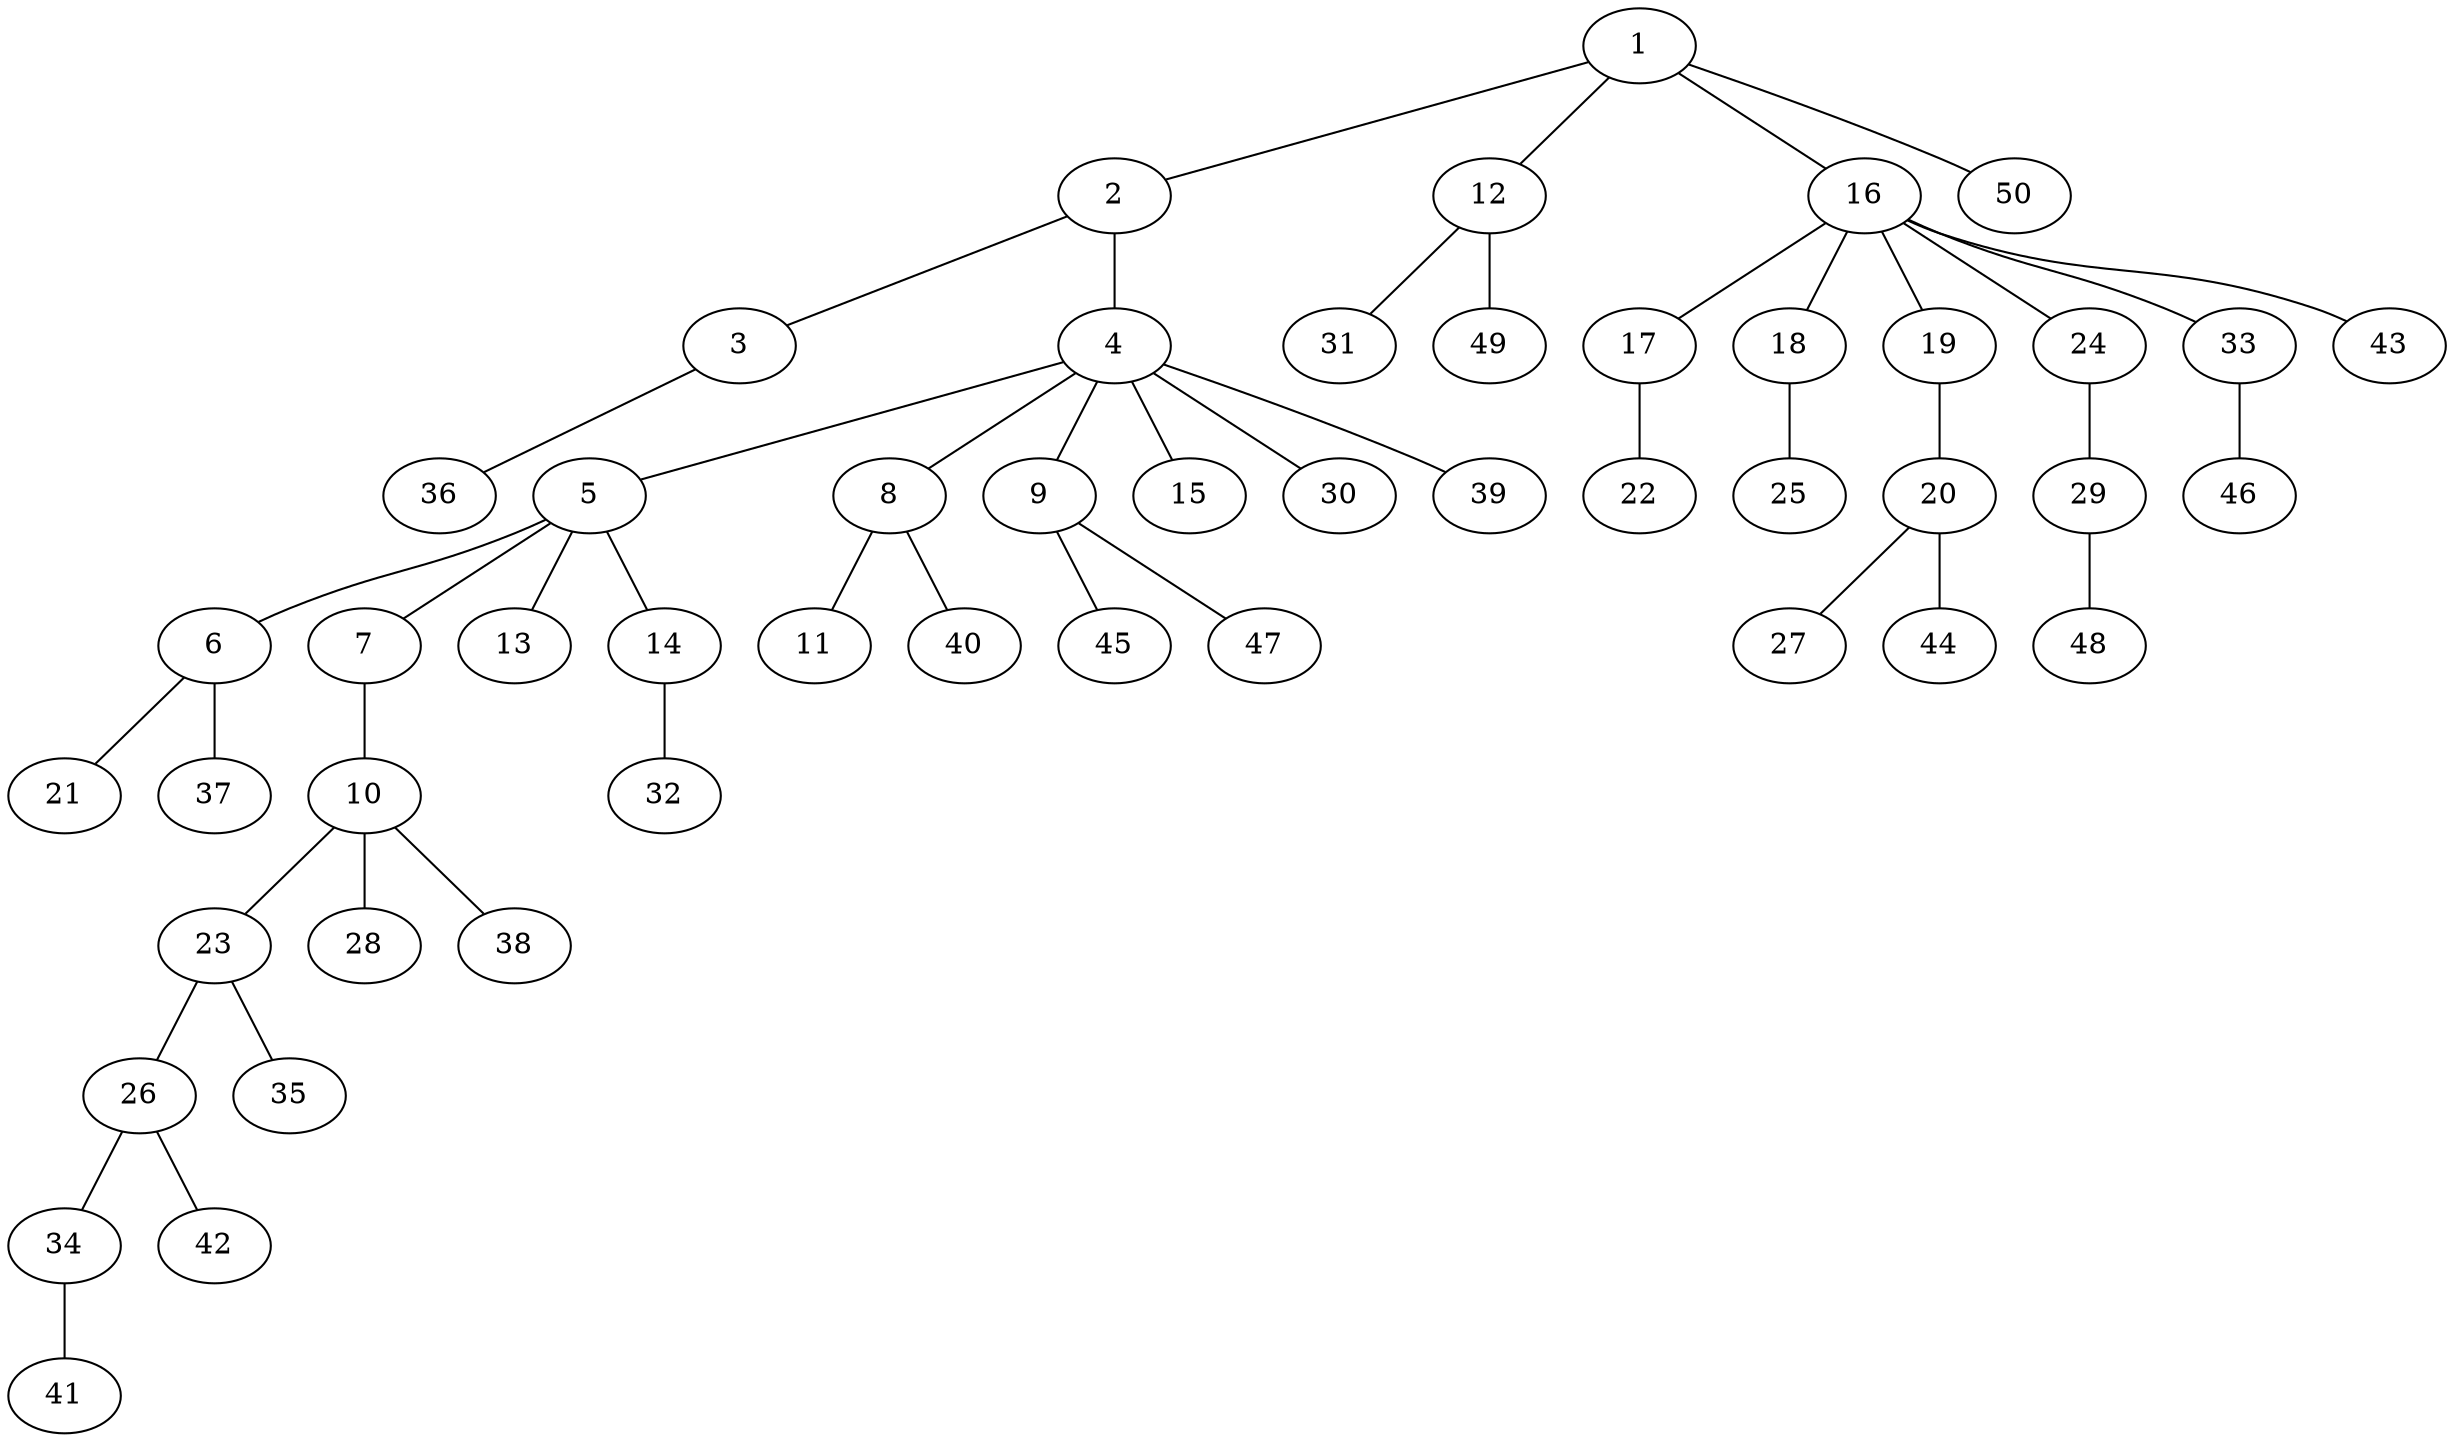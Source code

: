 graph graphname {1--2
1--12
1--16
1--50
2--3
2--4
3--36
4--5
4--8
4--9
4--15
4--30
4--39
5--6
5--7
5--13
5--14
6--21
6--37
7--10
8--11
8--40
9--45
9--47
10--23
10--28
10--38
12--31
12--49
14--32
16--17
16--18
16--19
16--24
16--33
16--43
17--22
18--25
19--20
20--27
20--44
23--26
23--35
24--29
26--34
26--42
29--48
33--46
34--41
}